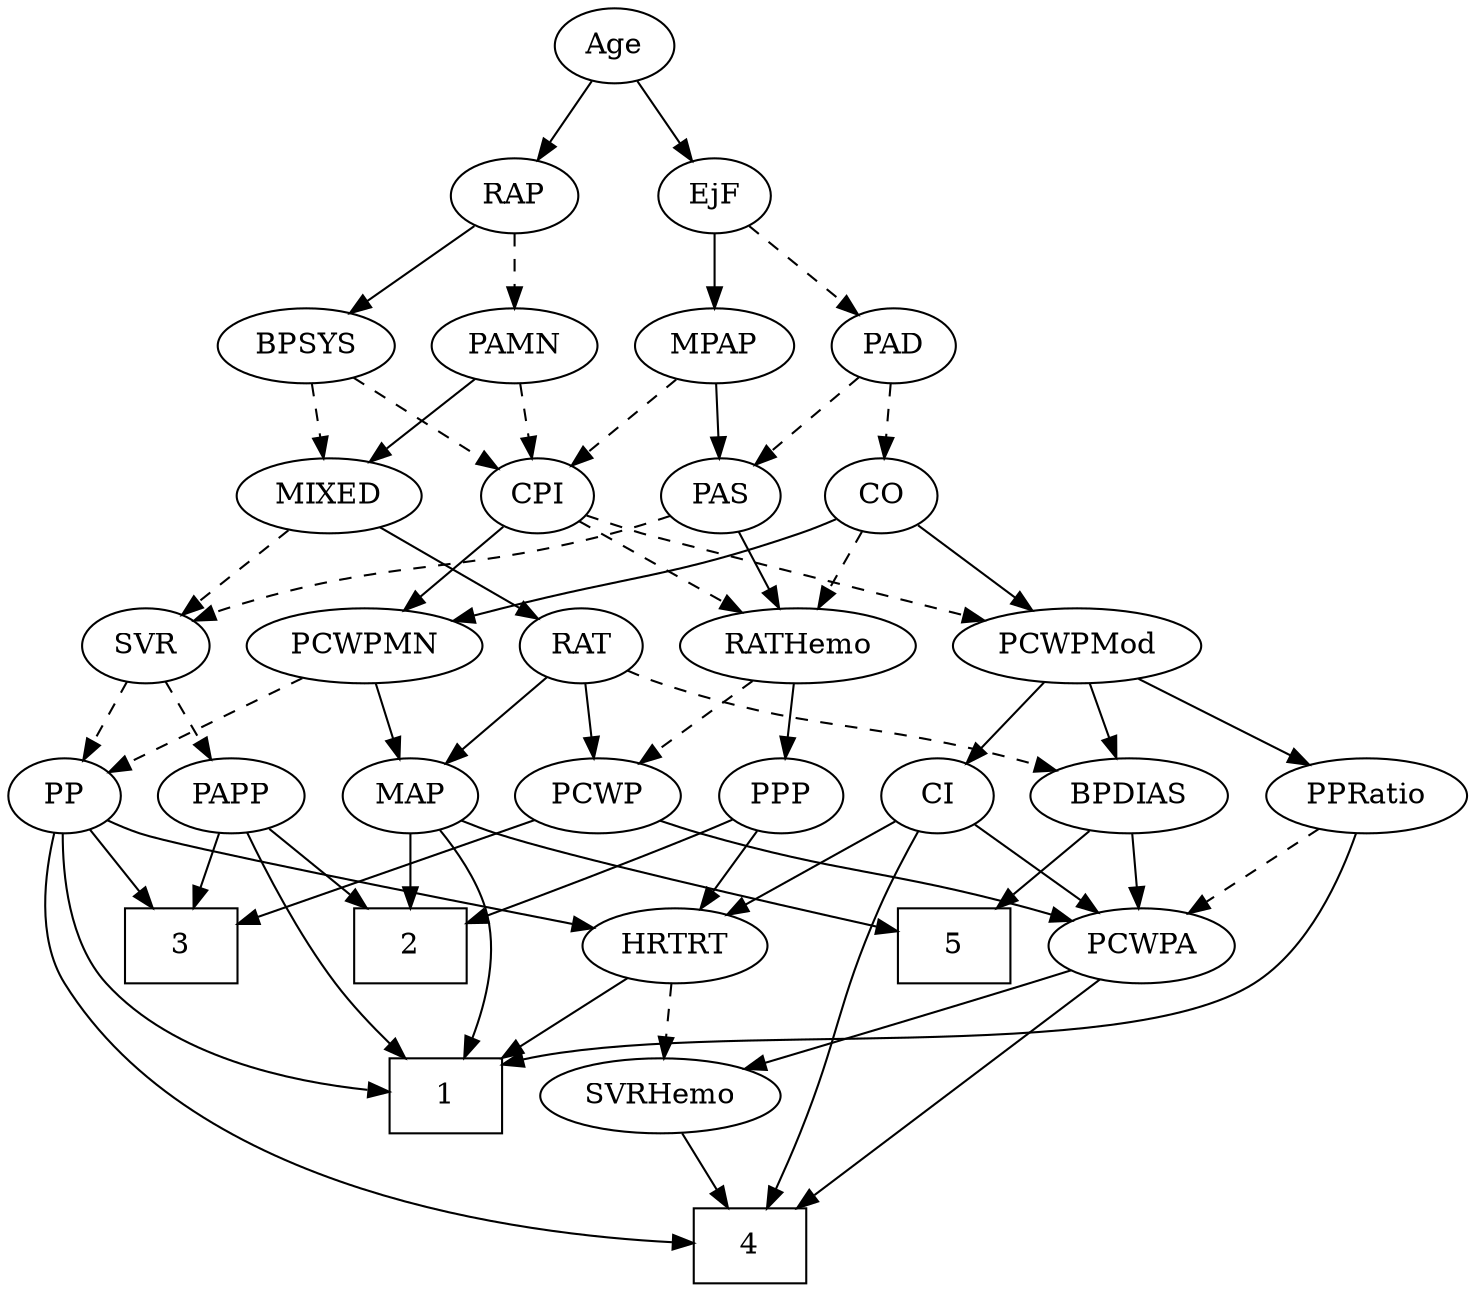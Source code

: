 strict digraph {
	graph [bb="0,0,646.65,612"];
	node [label="\N"];
	1	[height=0.5,
		pos="215,90",
		shape=box,
		width=0.75];
	2	[height=0.5,
		pos="192,162",
		shape=box,
		width=0.75];
	3	[height=0.5,
		pos="82,162",
		shape=box,
		width=0.75];
	4	[height=0.5,
		pos="349,18",
		shape=box,
		width=0.75];
	5	[height=0.5,
		pos="443,162",
		shape=box,
		width=0.75];
	Age	[height=0.5,
		pos="271,594",
		width=0.75];
	EjF	[height=0.5,
		pos="316,522",
		width=0.75];
	Age -> EjF	[pos="e,305.83,538.82 281.21,577.12 286.85,568.34 293.97,557.26 300.3,547.42",
		style=solid];
	RAP	[height=0.5,
		pos="227,522",
		width=0.77632];
	Age -> RAP	[pos="e,237.25,539.31 261.02,577.12 255.58,568.47 248.73,557.58 242.61,547.83",
		style=solid];
	MPAP	[height=0.5,
		pos="316,450",
		width=0.97491];
	EjF -> MPAP	[pos="e,316,468.1 316,503.7 316,495.98 316,486.71 316,478.11",
		style=solid];
	PAD	[height=0.5,
		pos="398,450",
		width=0.79437];
	EjF -> PAD	[pos="e,381.55,465.04 332.2,507.17 344.03,497.07 360.27,483.21 373.65,471.79",
		style=dashed];
	BPSYS	[height=0.5,
		pos="135,450",
		width=1.0471];
	RAP -> BPSYS	[pos="e,154.13,465.56 209.7,507.83 196.34,497.68 177.62,483.43 162.26,471.74",
		style=solid];
	PAMN	[height=0.5,
		pos="227,450",
		width=1.011];
	RAP -> PAMN	[pos="e,227,468.1 227,503.7 227,495.98 227,486.71 227,478.11",
		style=dashed];
	MIXED	[height=0.5,
		pos="142,378",
		width=1.1193];
	RAT	[height=0.5,
		pos="260,306",
		width=0.75827];
	MIXED -> RAT	[pos="e,240.26,318.71 165.31,363.17 184.3,351.91 211.19,335.96 231.46,323.93",
		style=solid];
	SVR	[height=0.5,
		pos="69,306",
		width=0.77632];
	MIXED -> SVR	[pos="e,84.159,321.54 125.8,361.46 115.7,351.78 102.55,339.17 91.454,328.53",
		style=dashed];
	PAS	[height=0.5,
		pos="318,378",
		width=0.75];
	MPAP -> PAS	[pos="e,317.51,396.1 316.49,431.7 316.71,423.98 316.98,414.71 317.23,406.11",
		style=solid];
	CPI	[height=0.5,
		pos="235,378",
		width=0.75];
	MPAP -> CPI	[pos="e,250.78,392.64 298.82,434.15 287.05,423.98 271.3,410.37 258.39,399.21",
		style=dashed];
	BPSYS -> MIXED	[pos="e,140.29,396.1 136.73,431.7 137.5,423.98 138.43,414.71 139.29,406.11",
		style=dashed];
	BPSYS -> CPI	[pos="e,216.99,391.61 155.72,434.5 171.11,423.72 192.23,408.94 208.79,397.34",
		style=dashed];
	CO	[height=0.5,
		pos="393,378",
		width=0.75];
	PAD -> CO	[pos="e,394.22,396.1 396.76,431.7 396.21,423.98 395.55,414.71 394.94,406.11",
		style=dashed];
	PAD -> PAS	[pos="e,333.89,392.91 381.81,434.83 370.24,424.71 354.49,410.93 341.54,399.59",
		style=dashed];
	RATHemo	[height=0.5,
		pos="355,306",
		width=1.3721];
	CO -> RATHemo	[pos="e,364.3,324.12 384.19,360.76 379.71,352.53 374.17,342.32 369.12,333.02",
		style=dashed];
	PCWPMod	[height=0.5,
		pos="474,306",
		width=1.4443];
	CO -> PCWPMod	[pos="e,455.48,323.01 409,363.17 420.08,353.6 435.06,340.65 447.85,329.6",
		style=solid];
	PCWPMN	[height=0.5,
		pos="165,306",
		width=1.3902];
	CO -> PCWPMN	[pos="e,202.75,317.94 371.35,366.92 365.76,364.49 359.71,362.02 354,360 297.49,339.97 281.69,340.3 224,324 220.24,322.94 216.35,321.83 \
212.44,320.72",
		style=solid];
	PAS -> RATHemo	[pos="e,345.95,324.12 326.58,360.76 330.94,352.53 336.33,342.32 341.25,333.02",
		style=solid];
	PAS -> SVR	[pos="e,90.596,317.87 295.25,368.09 287.61,365.28 279,362.31 271,360 198.88,339.19 177.18,347.81 106,324 104.09,323.36 102.15,322.65 100.2,\
321.9",
		style=dashed];
	PAMN -> MIXED	[pos="e,160.29,394.07 208.97,434.15 197.11,424.38 181.38,411.43 168.15,400.54",
		style=solid];
	PAMN -> CPI	[pos="e,233.05,396.1 228.98,431.7 229.86,423.98 230.92,414.71 231.9,406.11",
		style=dashed];
	PPP	[height=0.5,
		pos="348,234",
		width=0.75];
	RATHemo -> PPP	[pos="e,349.71,252.1 353.27,287.7 352.5,279.98 351.57,270.71 350.71,262.11",
		style=solid];
	PCWP	[height=0.5,
		pos="268,234",
		width=0.97491];
	RATHemo -> PCWP	[pos="e,286.18,249.63 335.26,289.12 323.05,279.29 307.25,266.58 294.02,255.94",
		style=dashed];
	CPI -> RATHemo	[pos="e,329.73,321.74 254.82,365.44 272.76,354.98 299.57,339.34 320.94,326.87",
		style=dashed];
	CPI -> PCWPMod	[pos="e,434.96,317.9 257.83,368.33 265.47,365.54 274.06,362.52 282,360 339.55,341.72 354.81,340.1 413,324 416.99,322.89 421.13,321.75 \
425.29,320.59",
		style=dashed];
	CPI -> PCWPMN	[pos="e,181.2,323.2 220.5,362.5 211.28,353.28 199.14,341.14 188.56,330.56",
		style=solid];
	BPDIAS	[height=0.5,
		pos="507,234",
		width=1.1735];
	RAT -> BPDIAS	[pos="e,475.32,246.1 281.21,294.34 286.3,292.04 291.78,289.77 297,288 365.62,264.75 386.21,271.48 456,252 459.15,251.12 462.39,250.17 \
465.63,249.17",
		style=dashed];
	MAP	[height=0.5,
		pos="184,234",
		width=0.84854];
	RAT -> MAP	[pos="e,199.88,249.63 244.62,290.83 233.95,281 219.53,267.72 207.43,256.58",
		style=solid];
	RAT -> PCWP	[pos="e,266.05,252.1 261.98,287.7 262.86,279.98 263.92,270.71 264.9,262.11",
		style=solid];
	PP	[height=0.5,
		pos="27,234",
		width=0.75];
	SVR -> PP	[pos="e,36.688,251.15 59.259,288.76 54.117,280.19 47.696,269.49 41.94,259.9",
		style=dashed];
	PAPP	[height=0.5,
		pos="104,234",
		width=0.88464];
	SVR -> PAPP	[pos="e,95.683,251.63 77.118,288.76 81.298,280.4 86.492,270.02 91.197,260.61",
		style=dashed];
	PCWPMod -> BPDIAS	[pos="e,499.09,251.79 481.99,288.05 485.8,279.97 490.44,270.12 494.69,261.11",
		style=solid];
	PPRatio	[height=0.5,
		pos="607,234",
		width=1.1013];
	PCWPMod -> PPRatio	[pos="e,582.05,248.13 501.24,290.67 521.98,279.75 550.67,264.64 572.94,252.93",
		style=solid];
	CI	[height=0.5,
		pos="420,234",
		width=0.75];
	PCWPMod -> CI	[pos="e,431.97,250.51 461.2,288.41 454.35,279.53 445.8,268.44 438.26,258.67",
		style=solid];
	PCWPA	[height=0.5,
		pos="530,162",
		width=1.1555];
	PCWPA -> 4	[pos="e,370.75,36.062 510.63,145.8 479,120.99 416.08,71.622 378.75,42.342",
		style=solid];
	SVRHemo	[height=0.5,
		pos="310,90",
		width=1.3902];
	PCWPA -> SVRHemo	[pos="e,346.65,102.29 498.2,150.3 491.85,148.19 485.22,146.01 479,144 437.59,130.61 390.32,115.82 356.32,105.28",
		style=solid];
	PCWPMN -> MAP	[pos="e,179.31,252.28 169.6,288.05 171.71,280.26 174.28,270.82 176.65,262.08",
		style=solid];
	PCWPMN -> PP	[pos="e,48.124,245.71 137.07,290.83 113.85,279.05 80.869,262.33 57.071,250.25",
		style=dashed];
	SVRHemo -> 4	[pos="e,339.38,36.275 319.44,72.055 323.92,64.007 329.39,54.205 334.39,45.226",
		style=solid];
	BPDIAS -> 5	[pos="e,458.66,180.12 492.16,216.76 484.23,208.1 474.31,197.25 465.46,187.57",
		style=solid];
	BPDIAS -> PCWPA	[pos="e,524.32,180.28 512.57,216.05 515.16,208.18 518.3,198.62 521.2,189.79",
		style=solid];
	MAP -> 1	[pos="e,222.32,108.22 200.75,218.63 210.76,208.89 222.56,195.07 228,180 235.26,159.89 231.04,135.84 225.54,117.81",
		style=solid];
	MAP -> 2	[pos="e,190.05,180.1 185.98,215.7 186.86,207.98 187.92,198.71 188.9,190.11",
		style=solid];
	MAP -> 5	[pos="e,415.86,168.98 207.44,222.28 212.82,220.03 218.56,217.8 224,216 257.51,204.91 352.61,183.12 405.81,171.22",
		style=solid];
	PP -> 1	[pos="e,187.76,91.491 25.863,215.99 25.501,196.21 28.023,163.74 46,144 79.683,107.01 138.82,95.628 177.44,92.247",
		style=solid];
	PP -> 3	[pos="e,68.543,180.13 38.934,217.81 45.747,209.14 54.459,198.05 62.263,188.12",
		style=solid];
	PP -> 4	[pos="e,321.61,19.603 21.708,216.11 16.811,197.02 12.173,165.79 26,144 88.21,45.971 240.33,24.707 311.34,20.176",
		style=solid];
	HRTRT	[height=0.5,
		pos="315,162",
		width=1.1013];
	PP -> HRTRT	[pos="e,279.44,170 47.599,222.26 52.551,219.97 57.89,217.72 63,216 82.348,209.5 202.34,185.3 269.53,171.96",
		style=solid];
	PPP -> 2	[pos="e,219.25,174.8 326.72,222.84 321.89,220.57 316.78,218.18 312,216 284.14,203.27 252.44,189.29 228.62,178.89",
		style=solid];
	PPP -> HRTRT	[pos="e,322.99,179.96 340.18,216.41 336.33,208.25 331.6,198.22 327.29,189.07",
		style=solid];
	PPRatio -> 1	[pos="e,242.15,104.97 607.28,215.93 606.61,195.45 602.1,161.68 581,144 526.67,98.463 337.59,125.69 252.06,107.43",
		style=solid];
	PPRatio -> PCWPA	[pos="e,547.04,178.49 589.91,217.46 579.54,208.04 566.14,195.85 554.64,185.4",
		style=dashed];
	PCWP -> 3	[pos="e,109.26,173.07 240.56,222.34 235.08,220.23 229.36,218.04 224,216 188.35,202.46 147.56,187.27 118.87,176.63",
		style=solid];
	PCWP -> PCWPA	[pos="e,498.88,173.97 294.29,222.07 300.07,219.89 306.19,217.74 312,216 384.75,194.25 405.76,200.04 479,180 482.34,179.09 485.79,178.08 \
489.24,177.03",
		style=solid];
	CI -> 4	[pos="e,355.72,36.1 414.94,215.98 406.1,186.5 387.06,124.08 369,72 365.99,63.318 362.51,53.913 359.31,45.47",
		style=solid];
	CI -> PCWPA	[pos="e,507.65,177.22 439.16,220.81 455.71,210.28 479.92,194.87 499.19,182.61",
		style=solid];
	CI -> HRTRT	[pos="e,336.51,177.34 401.23,220.49 385.61,210.08 363.1,195.07 344.99,182.99",
		style=solid];
	PAPP -> 1	[pos="e,192.72,108.19 111.8,216.27 120.94,197.61 137.23,167.03 156,144 164.51,133.56 175.14,123.35 185.01,114.73",
		style=solid];
	PAPP -> 2	[pos="e,170.49,180.11 121.81,218.83 133.45,209.57 148.95,197.25 162.42,186.53",
		style=solid];
	PAPP -> 3	[pos="e,87.429,180.28 98.674,216.05 96.225,208.26 93.258,198.82 90.511,190.08",
		style=solid];
	HRTRT -> 1	[pos="e,239.58,108.2 294.28,146.5 280.86,137.1 263.1,124.67 247.79,113.95",
		style=solid];
	HRTRT -> SVRHemo	[pos="e,311.22,108.1 313.76,143.7 313.21,135.98 312.55,126.71 311.94,118.11",
		style=dashed];
}
